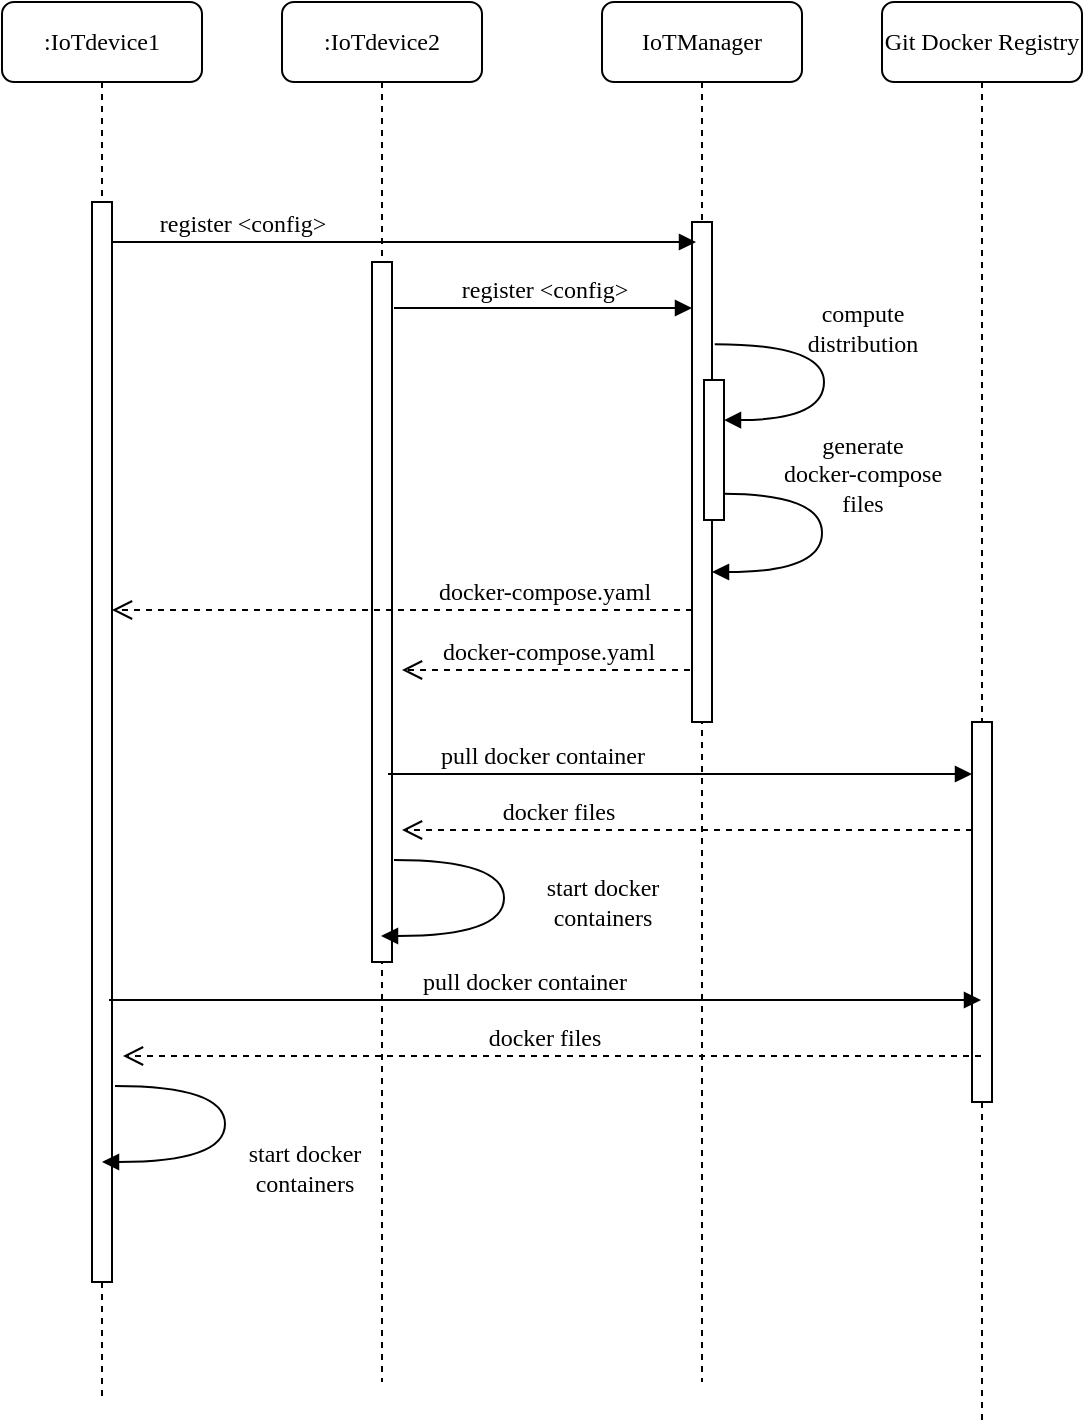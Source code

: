 <mxfile version="13.2.4" type="device"><diagram name="Page-1" id="13e1069c-82ec-6db2-03f1-153e76fe0fe0"><mxGraphModel dx="1472" dy="728" grid="1" gridSize="10" guides="1" tooltips="1" connect="1" arrows="1" fold="1" page="1" pageScale="1" pageWidth="1100" pageHeight="850" background="#ffffff" math="0" shadow="0"><root><mxCell id="0"/><mxCell id="1" parent="0"/><mxCell id="7baba1c4bc27f4b0-2" value=":IoTdevice2" style="shape=umlLifeline;perimeter=lifelinePerimeter;whiteSpace=wrap;html=1;container=1;collapsible=0;recursiveResize=0;outlineConnect=0;rounded=1;shadow=0;comic=0;labelBackgroundColor=none;strokeWidth=1;fontFamily=Verdana;fontSize=12;align=center;" parent="1" vertex="1"><mxGeometry x="240" y="80" width="100" height="690" as="geometry"/></mxCell><mxCell id="-M7HrKYEjq0pUDjq8pJr-4" value="" style="html=1;points=[];perimeter=orthogonalPerimeter;rounded=0;shadow=0;comic=0;labelBackgroundColor=none;strokeWidth=1;fontFamily=Verdana;fontSize=12;align=center;" parent="7baba1c4bc27f4b0-2" vertex="1"><mxGeometry x="45" y="130" width="10" height="350" as="geometry"/></mxCell><mxCell id="7baba1c4bc27f4b0-3" value="IoTManager" style="shape=umlLifeline;perimeter=lifelinePerimeter;whiteSpace=wrap;html=1;container=1;collapsible=0;recursiveResize=0;outlineConnect=0;rounded=1;shadow=0;comic=0;labelBackgroundColor=none;strokeWidth=1;fontFamily=Verdana;fontSize=12;align=center;" parent="1" vertex="1"><mxGeometry x="400" y="80" width="100" height="690" as="geometry"/></mxCell><mxCell id="7baba1c4bc27f4b0-13" value="" style="html=1;points=[];perimeter=orthogonalPerimeter;rounded=0;shadow=0;comic=0;labelBackgroundColor=none;strokeWidth=1;fontFamily=Verdana;fontSize=12;align=center;" parent="7baba1c4bc27f4b0-3" vertex="1"><mxGeometry x="45" y="110" width="10" height="250" as="geometry"/></mxCell><mxCell id="7baba1c4bc27f4b0-4" value="Git Docker Registry" style="shape=umlLifeline;perimeter=lifelinePerimeter;whiteSpace=wrap;html=1;container=1;collapsible=0;recursiveResize=0;outlineConnect=0;rounded=1;shadow=0;comic=0;labelBackgroundColor=none;strokeWidth=1;fontFamily=Verdana;fontSize=12;align=center;" parent="1" vertex="1"><mxGeometry x="540" y="80" width="100" height="710" as="geometry"/></mxCell><mxCell id="7baba1c4bc27f4b0-8" value=":IoTdevice1" style="shape=umlLifeline;perimeter=lifelinePerimeter;whiteSpace=wrap;html=1;container=1;collapsible=0;recursiveResize=0;outlineConnect=0;rounded=1;shadow=0;comic=0;labelBackgroundColor=none;strokeWidth=1;fontFamily=Verdana;fontSize=12;align=center;" parent="1" vertex="1"><mxGeometry x="100" y="80" width="100" height="700" as="geometry"/></mxCell><mxCell id="7baba1c4bc27f4b0-9" value="" style="html=1;points=[];perimeter=orthogonalPerimeter;rounded=0;shadow=0;comic=0;labelBackgroundColor=none;strokeWidth=1;fontFamily=Verdana;fontSize=12;align=center;" parent="7baba1c4bc27f4b0-8" vertex="1"><mxGeometry x="45" y="100" width="10" height="540" as="geometry"/></mxCell><mxCell id="7baba1c4bc27f4b0-22" value="" style="html=1;points=[];perimeter=orthogonalPerimeter;rounded=0;shadow=0;comic=0;labelBackgroundColor=none;strokeWidth=1;fontFamily=Verdana;fontSize=12;align=center;" parent="1" vertex="1"><mxGeometry x="585" y="440" width="10" height="190" as="geometry"/></mxCell><mxCell id="7baba1c4bc27f4b0-30" value="docker-compose.yaml" style="html=1;verticalAlign=bottom;endArrow=open;dashed=1;endSize=8;labelBackgroundColor=none;fontFamily=Verdana;fontSize=12;edgeStyle=elbowEdgeStyle;elbow=vertical;exitX=-0.1;exitY=0.944;exitDx=0;exitDy=0;exitPerimeter=0;" parent="1" edge="1"><mxGeometry y="-70" relative="1" as="geometry"><mxPoint x="155" y="384" as="targetPoint"/><Array as="points"/><mxPoint x="445" y="384" as="sourcePoint"/><mxPoint x="71" y="70" as="offset"/></mxGeometry></mxCell><mxCell id="7baba1c4bc27f4b0-11" value="register &amp;lt;config&amp;gt;" style="html=1;verticalAlign=bottom;endArrow=block;labelBackgroundColor=none;fontFamily=Verdana;fontSize=12;edgeStyle=elbowEdgeStyle;elbow=vertical;" parent="1" source="7baba1c4bc27f4b0-9" edge="1"><mxGeometry y="-81" relative="1" as="geometry"><mxPoint x="220" y="190" as="sourcePoint"/><mxPoint x="447" y="200" as="targetPoint"/><mxPoint x="-81" y="-81" as="offset"/></mxGeometry></mxCell><mxCell id="-M7HrKYEjq0pUDjq8pJr-3" value="register &amp;lt;config&amp;gt;" style="html=1;verticalAlign=bottom;endArrow=block;labelBackgroundColor=none;fontFamily=Verdana;fontSize=12;edgeStyle=elbowEdgeStyle;elbow=vertical;" parent="1" edge="1"><mxGeometry relative="1" as="geometry"><mxPoint x="296" y="233" as="sourcePoint"/><mxPoint x="445" y="233" as="targetPoint"/><mxPoint as="offset"/></mxGeometry></mxCell><mxCell id="-M7HrKYEjq0pUDjq8pJr-7" value="" style="html=1;points=[];perimeter=orthogonalPerimeter;rounded=0;shadow=0;comic=0;labelBackgroundColor=none;strokeWidth=1;fontFamily=Verdana;fontSize=12;align=center;" parent="1" vertex="1"><mxGeometry x="451" y="269" width="10" height="70" as="geometry"/></mxCell><mxCell id="-M7HrKYEjq0pUDjq8pJr-8" value="compute &lt;br&gt;distribution" style="html=1;verticalAlign=bottom;endArrow=block;labelBackgroundColor=none;fontFamily=Verdana;fontSize=12;elbow=vertical;edgeStyle=orthogonalEdgeStyle;curved=1;entryX=1;entryY=0.286;entryPerimeter=0;exitX=1.038;exitY=0.345;exitPerimeter=0;" parent="1" target="-M7HrKYEjq0pUDjq8pJr-7" edge="1"><mxGeometry x="-0.234" y="-21" relative="1" as="geometry"><mxPoint x="456.38" y="251.1" as="sourcePoint"/><mxPoint x="456" y="199" as="targetPoint"/><Array as="points"><mxPoint x="511" y="251"/><mxPoint x="511" y="289"/></Array><mxPoint x="40" y="9" as="offset"/></mxGeometry></mxCell><mxCell id="-M7HrKYEjq0pUDjq8pJr-10" value="generate&lt;br&gt;docker-compose&lt;br&gt;files" style="html=1;verticalAlign=bottom;endArrow=block;labelBackgroundColor=none;fontFamily=Verdana;fontSize=12;elbow=vertical;edgeStyle=orthogonalEdgeStyle;curved=1;exitX=1.066;exitY=0.713;exitPerimeter=0;" parent="1" edge="1"><mxGeometry x="-0.312" y="-24" relative="1" as="geometry"><mxPoint x="460.66" y="325.91" as="sourcePoint"/><mxPoint x="455" y="365" as="targetPoint"/><Array as="points"><mxPoint x="510" y="326"/><mxPoint x="510" y="365"/></Array><mxPoint x="44" y="14" as="offset"/></mxGeometry></mxCell><mxCell id="-M7HrKYEjq0pUDjq8pJr-12" value="docker-compose.yaml" style="html=1;verticalAlign=bottom;endArrow=open;dashed=1;endSize=8;labelBackgroundColor=none;fontFamily=Verdana;fontSize=12;edgeStyle=elbowEdgeStyle;elbow=vertical;exitX=-0.1;exitY=0.944;exitDx=0;exitDy=0;exitPerimeter=0;" parent="1" edge="1"><mxGeometry relative="1" as="geometry"><mxPoint x="300" y="414" as="targetPoint"/><Array as="points"/><mxPoint x="444" y="414" as="sourcePoint"/><mxPoint x="1" as="offset"/></mxGeometry></mxCell><mxCell id="-M7HrKYEjq0pUDjq8pJr-14" value="pull docker container" style="html=1;verticalAlign=bottom;endArrow=block;labelBackgroundColor=none;fontFamily=Verdana;fontSize=12;edgeStyle=elbowEdgeStyle;elbow=vertical;" parent="1" edge="1"><mxGeometry y="-69" relative="1" as="geometry"><mxPoint x="293" y="466" as="sourcePoint"/><mxPoint x="585" y="466" as="targetPoint"/><mxPoint x="-69" y="-69" as="offset"/></mxGeometry></mxCell><mxCell id="-M7HrKYEjq0pUDjq8pJr-15" value="docker files" style="html=1;verticalAlign=bottom;endArrow=open;dashed=1;endSize=8;labelBackgroundColor=none;fontFamily=Verdana;fontSize=12;edgeStyle=elbowEdgeStyle;elbow=vertical;exitX=-0.1;exitY=0.944;exitDx=0;exitDy=0;exitPerimeter=0;" parent="1" edge="1"><mxGeometry x="0.455" relative="1" as="geometry"><mxPoint x="300" y="494" as="targetPoint"/><Array as="points"/><mxPoint x="585" y="494" as="sourcePoint"/><mxPoint as="offset"/></mxGeometry></mxCell><mxCell id="-M7HrKYEjq0pUDjq8pJr-16" value="start docker &lt;br&gt;containers" style="html=1;verticalAlign=bottom;endArrow=block;labelBackgroundColor=none;fontFamily=Verdana;fontSize=12;elbow=vertical;edgeStyle=orthogonalEdgeStyle;curved=1;exitX=1.038;exitY=0.345;exitPerimeter=0;" parent="1" edge="1"><mxGeometry x="0.204" y="-49" relative="1" as="geometry"><mxPoint x="296.0" y="509.0" as="sourcePoint"/><mxPoint x="289.5" y="547" as="targetPoint"/><Array as="points"><mxPoint x="351" y="509"/><mxPoint x="351" y="547"/></Array><mxPoint x="49" y="49" as="offset"/></mxGeometry></mxCell><mxCell id="-M7HrKYEjq0pUDjq8pJr-17" value="pull docker container" style="html=1;verticalAlign=bottom;endArrow=block;labelBackgroundColor=none;fontFamily=Verdana;fontSize=12;edgeStyle=elbowEdgeStyle;elbow=vertical;" parent="1" target="7baba1c4bc27f4b0-4" edge="1"><mxGeometry x="-0.053" relative="1" as="geometry"><mxPoint x="153.5" y="579" as="sourcePoint"/><mxPoint x="445.5" y="579" as="targetPoint"/><mxPoint x="1" as="offset"/></mxGeometry></mxCell><mxCell id="-M7HrKYEjq0pUDjq8pJr-18" value="docker files" style="html=1;verticalAlign=bottom;endArrow=open;dashed=1;endSize=8;labelBackgroundColor=none;fontFamily=Verdana;fontSize=12;edgeStyle=elbowEdgeStyle;elbow=vertical;" parent="1" source="7baba1c4bc27f4b0-4" edge="1"><mxGeometry x="0.115" y="-20" relative="1" as="geometry"><mxPoint x="160.5" y="607" as="targetPoint"/><Array as="points"/><mxPoint x="445.5" y="607" as="sourcePoint"/><mxPoint x="20" y="20" as="offset"/></mxGeometry></mxCell><mxCell id="-M7HrKYEjq0pUDjq8pJr-19" value="start docker &lt;br&gt;containers" style="html=1;verticalAlign=bottom;endArrow=block;labelBackgroundColor=none;fontFamily=Verdana;fontSize=12;elbow=vertical;edgeStyle=orthogonalEdgeStyle;curved=1;exitX=1.038;exitY=0.345;exitPerimeter=0;" parent="1" edge="1"><mxGeometry x="0.204" y="43" relative="1" as="geometry"><mxPoint x="156.5" y="622" as="sourcePoint"/><mxPoint x="150" y="660" as="targetPoint"/><Array as="points"><mxPoint x="211.5" y="622"/><mxPoint x="211.5" y="660"/></Array><mxPoint x="39" y="-23" as="offset"/></mxGeometry></mxCell></root></mxGraphModel></diagram></mxfile>
